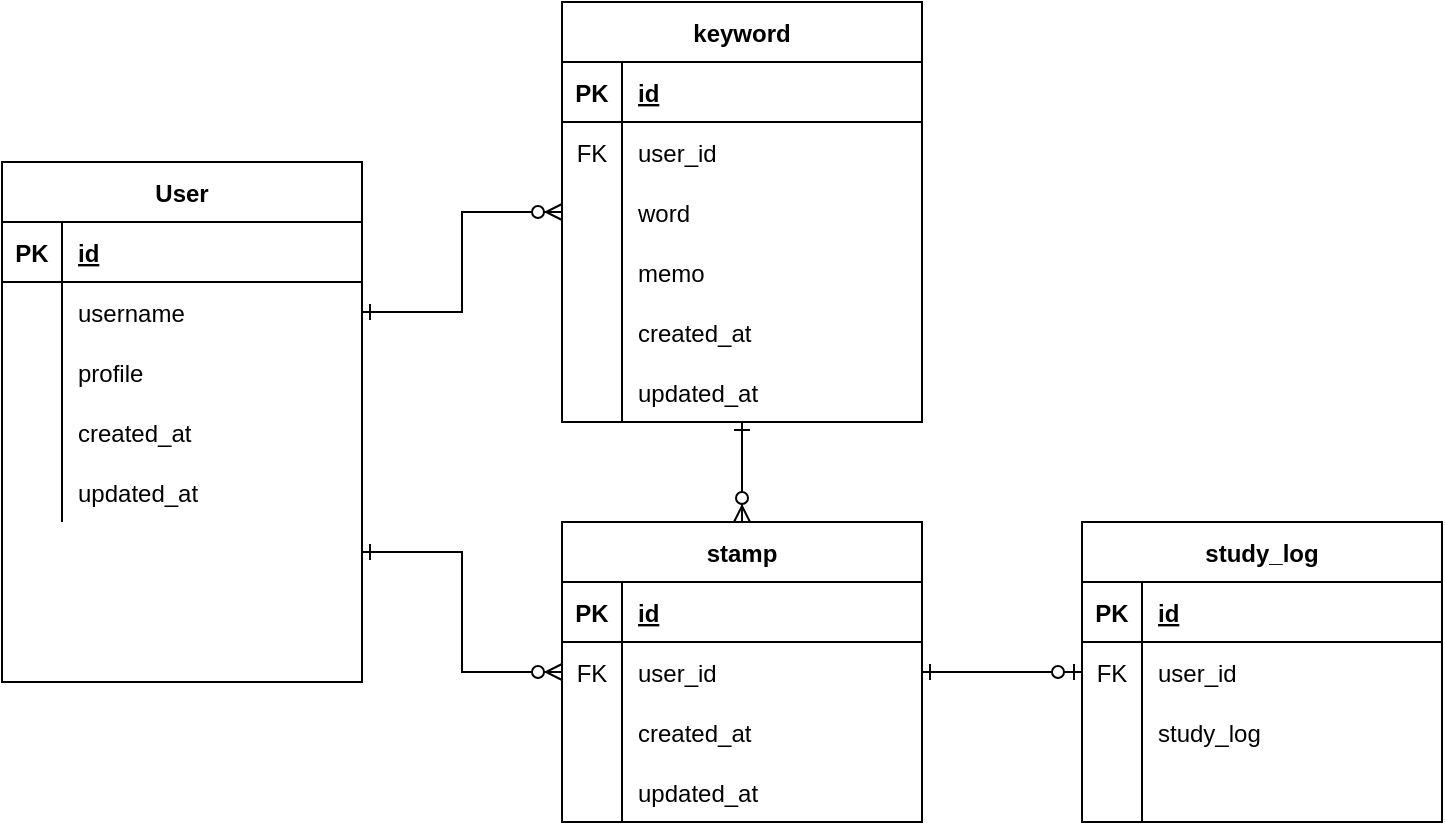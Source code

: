 <mxfile version="13.6.6" type="github" pages="2">
  <diagram name="withAuth" id="9f46799a-70d6-7492-0946-bef42562c5a5">
    <mxGraphModel dx="942" dy="671" grid="1" gridSize="10" guides="1" tooltips="1" connect="1" arrows="1" fold="1" page="1" pageScale="1" pageWidth="1100" pageHeight="850" background="#ffffff" math="0" shadow="0">
      <root>
        <mxCell id="0" />
        <mxCell id="1" parent="0" />
        <mxCell id="xt5QOu1yHXWkYCVmibP5-75" style="edgeStyle=orthogonalEdgeStyle;rounded=0;orthogonalLoop=1;jettySize=auto;html=1;entryX=0.5;entryY=0;entryDx=0;entryDy=0;startArrow=ERone;startFill=0;endArrow=ERzeroToMany;endFill=1;" parent="1" source="a2fp3hkH8mO6RsdTGguM-14" target="a2fp3hkH8mO6RsdTGguM-58" edge="1">
          <mxGeometry relative="1" as="geometry" />
        </mxCell>
        <mxCell id="xt5QOu1yHXWkYCVmibP5-76" style="edgeStyle=orthogonalEdgeStyle;rounded=0;orthogonalLoop=1;jettySize=auto;html=1;entryX=1;entryY=0.5;entryDx=0;entryDy=0;startArrow=ERzeroToMany;startFill=1;endArrow=ERone;endFill=0;" parent="1" source="a2fp3hkH8mO6RsdTGguM-14" target="a2fp3hkH8mO6RsdTGguM-8" edge="1">
          <mxGeometry relative="1" as="geometry" />
        </mxCell>
        <mxCell id="a2fp3hkH8mO6RsdTGguM-14" value="keyword" style="shape=table;startSize=30;container=1;collapsible=1;childLayout=tableLayout;fixedRows=1;rowLines=0;fontStyle=1;align=center;resizeLast=1;" parent="1" vertex="1">
          <mxGeometry x="320" y="220" width="180" height="210" as="geometry" />
        </mxCell>
        <mxCell id="a2fp3hkH8mO6RsdTGguM-15" value="" style="shape=partialRectangle;collapsible=0;dropTarget=0;pointerEvents=0;fillColor=none;top=0;left=0;bottom=1;right=0;points=[[0,0.5],[1,0.5]];portConstraint=eastwest;" parent="a2fp3hkH8mO6RsdTGguM-14" vertex="1">
          <mxGeometry y="30" width="180" height="30" as="geometry" />
        </mxCell>
        <mxCell id="a2fp3hkH8mO6RsdTGguM-16" value="PK" style="shape=partialRectangle;connectable=0;fillColor=none;top=0;left=0;bottom=0;right=0;fontStyle=1;overflow=hidden;" parent="a2fp3hkH8mO6RsdTGguM-15" vertex="1">
          <mxGeometry width="30" height="30" as="geometry" />
        </mxCell>
        <mxCell id="a2fp3hkH8mO6RsdTGguM-17" value="id" style="shape=partialRectangle;connectable=0;fillColor=none;top=0;left=0;bottom=0;right=0;align=left;spacingLeft=6;fontStyle=5;overflow=hidden;" parent="a2fp3hkH8mO6RsdTGguM-15" vertex="1">
          <mxGeometry x="30" width="150" height="30" as="geometry" />
        </mxCell>
        <mxCell id="a2fp3hkH8mO6RsdTGguM-21" value="" style="shape=partialRectangle;collapsible=0;dropTarget=0;pointerEvents=0;fillColor=none;top=0;left=0;bottom=0;right=0;points=[[0,0.5],[1,0.5]];portConstraint=eastwest;" parent="a2fp3hkH8mO6RsdTGguM-14" vertex="1">
          <mxGeometry y="60" width="180" height="30" as="geometry" />
        </mxCell>
        <mxCell id="a2fp3hkH8mO6RsdTGguM-22" value="FK" style="shape=partialRectangle;connectable=0;fillColor=none;top=0;left=0;bottom=0;right=0;editable=1;overflow=hidden;" parent="a2fp3hkH8mO6RsdTGguM-21" vertex="1">
          <mxGeometry width="30" height="30" as="geometry" />
        </mxCell>
        <mxCell id="a2fp3hkH8mO6RsdTGguM-23" value="user_id" style="shape=partialRectangle;connectable=0;fillColor=none;top=0;left=0;bottom=0;right=0;align=left;spacingLeft=6;overflow=hidden;" parent="a2fp3hkH8mO6RsdTGguM-21" vertex="1">
          <mxGeometry x="30" width="150" height="30" as="geometry" />
        </mxCell>
        <mxCell id="a2fp3hkH8mO6RsdTGguM-24" value="" style="shape=partialRectangle;collapsible=0;dropTarget=0;pointerEvents=0;fillColor=none;top=0;left=0;bottom=0;right=0;points=[[0,0.5],[1,0.5]];portConstraint=eastwest;" parent="a2fp3hkH8mO6RsdTGguM-14" vertex="1">
          <mxGeometry y="90" width="180" height="30" as="geometry" />
        </mxCell>
        <mxCell id="a2fp3hkH8mO6RsdTGguM-25" value="" style="shape=partialRectangle;connectable=0;fillColor=none;top=0;left=0;bottom=0;right=0;editable=1;overflow=hidden;" parent="a2fp3hkH8mO6RsdTGguM-24" vertex="1">
          <mxGeometry width="30" height="30" as="geometry" />
        </mxCell>
        <mxCell id="a2fp3hkH8mO6RsdTGguM-26" value="word" style="shape=partialRectangle;connectable=0;fillColor=none;top=0;left=0;bottom=0;right=0;align=left;spacingLeft=6;overflow=hidden;" parent="a2fp3hkH8mO6RsdTGguM-24" vertex="1">
          <mxGeometry x="30" width="150" height="30" as="geometry" />
        </mxCell>
        <mxCell id="xt5QOu1yHXWkYCVmibP5-83" value="" style="shape=partialRectangle;collapsible=0;dropTarget=0;pointerEvents=0;fillColor=none;top=0;left=0;bottom=0;right=0;points=[[0,0.5],[1,0.5]];portConstraint=eastwest;" parent="a2fp3hkH8mO6RsdTGguM-14" vertex="1">
          <mxGeometry y="120" width="180" height="30" as="geometry" />
        </mxCell>
        <mxCell id="xt5QOu1yHXWkYCVmibP5-84" value="" style="shape=partialRectangle;connectable=0;fillColor=none;top=0;left=0;bottom=0;right=0;editable=1;overflow=hidden;" parent="xt5QOu1yHXWkYCVmibP5-83" vertex="1">
          <mxGeometry width="30" height="30" as="geometry" />
        </mxCell>
        <mxCell id="xt5QOu1yHXWkYCVmibP5-85" value="memo" style="shape=partialRectangle;connectable=0;fillColor=none;top=0;left=0;bottom=0;right=0;align=left;spacingLeft=6;overflow=hidden;" parent="xt5QOu1yHXWkYCVmibP5-83" vertex="1">
          <mxGeometry x="30" width="150" height="30" as="geometry" />
        </mxCell>
        <mxCell id="a2fp3hkH8mO6RsdTGguM-18" value="" style="shape=partialRectangle;collapsible=0;dropTarget=0;pointerEvents=0;fillColor=none;top=0;left=0;bottom=0;right=0;points=[[0,0.5],[1,0.5]];portConstraint=eastwest;" parent="a2fp3hkH8mO6RsdTGguM-14" vertex="1">
          <mxGeometry y="150" width="180" height="30" as="geometry" />
        </mxCell>
        <mxCell id="a2fp3hkH8mO6RsdTGguM-19" value="" style="shape=partialRectangle;connectable=0;fillColor=none;top=0;left=0;bottom=0;right=0;editable=1;overflow=hidden;" parent="a2fp3hkH8mO6RsdTGguM-18" vertex="1">
          <mxGeometry width="30" height="30" as="geometry" />
        </mxCell>
        <mxCell id="a2fp3hkH8mO6RsdTGguM-20" value="created_at" style="shape=partialRectangle;connectable=0;fillColor=none;top=0;left=0;bottom=0;right=0;align=left;spacingLeft=6;overflow=hidden;" parent="a2fp3hkH8mO6RsdTGguM-18" vertex="1">
          <mxGeometry x="30" width="150" height="30" as="geometry" />
        </mxCell>
        <mxCell id="a2fp3hkH8mO6RsdTGguM-95" value="" style="shape=partialRectangle;collapsible=0;dropTarget=0;pointerEvents=0;fillColor=none;top=0;left=0;bottom=0;right=0;points=[[0,0.5],[1,0.5]];portConstraint=eastwest;" parent="a2fp3hkH8mO6RsdTGguM-14" vertex="1">
          <mxGeometry y="180" width="180" height="30" as="geometry" />
        </mxCell>
        <mxCell id="a2fp3hkH8mO6RsdTGguM-96" value="" style="shape=partialRectangle;connectable=0;fillColor=none;top=0;left=0;bottom=0;right=0;editable=1;overflow=hidden;" parent="a2fp3hkH8mO6RsdTGguM-95" vertex="1">
          <mxGeometry width="30" height="30" as="geometry" />
        </mxCell>
        <mxCell id="a2fp3hkH8mO6RsdTGguM-97" value="updated_at" style="shape=partialRectangle;connectable=0;fillColor=none;top=0;left=0;bottom=0;right=0;align=left;spacingLeft=6;overflow=hidden;" parent="a2fp3hkH8mO6RsdTGguM-95" vertex="1">
          <mxGeometry x="30" width="150" height="30" as="geometry" />
        </mxCell>
        <mxCell id="a2fp3hkH8mO6RsdTGguM-1" value="User" style="shape=table;startSize=30;container=1;collapsible=1;childLayout=tableLayout;fixedRows=1;rowLines=0;fontStyle=1;align=center;resizeLast=1;" parent="1" vertex="1">
          <mxGeometry x="40" y="300" width="180" height="260" as="geometry" />
        </mxCell>
        <mxCell id="a2fp3hkH8mO6RsdTGguM-2" value="" style="shape=partialRectangle;collapsible=0;dropTarget=0;pointerEvents=0;fillColor=none;top=0;left=0;bottom=1;right=0;points=[[0,0.5],[1,0.5]];portConstraint=eastwest;" parent="a2fp3hkH8mO6RsdTGguM-1" vertex="1">
          <mxGeometry y="30" width="180" height="30" as="geometry" />
        </mxCell>
        <mxCell id="a2fp3hkH8mO6RsdTGguM-3" value="PK" style="shape=partialRectangle;connectable=0;fillColor=none;top=0;left=0;bottom=0;right=0;fontStyle=1;overflow=hidden;" parent="a2fp3hkH8mO6RsdTGguM-2" vertex="1">
          <mxGeometry width="30" height="30" as="geometry" />
        </mxCell>
        <mxCell id="a2fp3hkH8mO6RsdTGguM-4" value="id" style="shape=partialRectangle;connectable=0;fillColor=none;top=0;left=0;bottom=0;right=0;align=left;spacingLeft=6;fontStyle=5;overflow=hidden;" parent="a2fp3hkH8mO6RsdTGguM-2" vertex="1">
          <mxGeometry x="30" width="150" height="30" as="geometry" />
        </mxCell>
        <mxCell id="a2fp3hkH8mO6RsdTGguM-8" value="" style="shape=partialRectangle;collapsible=0;dropTarget=0;pointerEvents=0;fillColor=none;top=0;left=0;bottom=0;right=0;points=[[0,0.5],[1,0.5]];portConstraint=eastwest;" parent="a2fp3hkH8mO6RsdTGguM-1" vertex="1">
          <mxGeometry y="60" width="180" height="30" as="geometry" />
        </mxCell>
        <mxCell id="a2fp3hkH8mO6RsdTGguM-9" value="" style="shape=partialRectangle;connectable=0;fillColor=none;top=0;left=0;bottom=0;right=0;editable=1;overflow=hidden;" parent="a2fp3hkH8mO6RsdTGguM-8" vertex="1">
          <mxGeometry width="30" height="30" as="geometry" />
        </mxCell>
        <mxCell id="a2fp3hkH8mO6RsdTGguM-10" value="username" style="shape=partialRectangle;connectable=0;fillColor=none;top=0;left=0;bottom=0;right=0;align=left;spacingLeft=6;overflow=hidden;" parent="a2fp3hkH8mO6RsdTGguM-8" vertex="1">
          <mxGeometry x="30" width="150" height="30" as="geometry" />
        </mxCell>
        <mxCell id="a2fp3hkH8mO6RsdTGguM-11" value="" style="shape=partialRectangle;collapsible=0;dropTarget=0;pointerEvents=0;fillColor=none;top=0;left=0;bottom=0;right=0;points=[[0,0.5],[1,0.5]];portConstraint=eastwest;" parent="a2fp3hkH8mO6RsdTGguM-1" vertex="1">
          <mxGeometry y="90" width="180" height="30" as="geometry" />
        </mxCell>
        <mxCell id="a2fp3hkH8mO6RsdTGguM-12" value="" style="shape=partialRectangle;connectable=0;fillColor=none;top=0;left=0;bottom=0;right=0;editable=1;overflow=hidden;" parent="a2fp3hkH8mO6RsdTGguM-11" vertex="1">
          <mxGeometry width="30" height="30" as="geometry" />
        </mxCell>
        <mxCell id="a2fp3hkH8mO6RsdTGguM-13" value="profile" style="shape=partialRectangle;connectable=0;fillColor=none;top=0;left=0;bottom=0;right=0;align=left;spacingLeft=6;overflow=hidden;" parent="a2fp3hkH8mO6RsdTGguM-11" vertex="1">
          <mxGeometry x="30" width="150" height="30" as="geometry" />
        </mxCell>
        <mxCell id="a2fp3hkH8mO6RsdTGguM-5" value="" style="shape=partialRectangle;collapsible=0;dropTarget=0;pointerEvents=0;fillColor=none;top=0;left=0;bottom=0;right=0;points=[[0,0.5],[1,0.5]];portConstraint=eastwest;" parent="a2fp3hkH8mO6RsdTGguM-1" vertex="1">
          <mxGeometry y="120" width="180" height="30" as="geometry" />
        </mxCell>
        <mxCell id="a2fp3hkH8mO6RsdTGguM-6" value="" style="shape=partialRectangle;connectable=0;fillColor=none;top=0;left=0;bottom=0;right=0;editable=1;overflow=hidden;" parent="a2fp3hkH8mO6RsdTGguM-5" vertex="1">
          <mxGeometry width="30" height="30" as="geometry" />
        </mxCell>
        <mxCell id="a2fp3hkH8mO6RsdTGguM-7" value="created_at" style="shape=partialRectangle;connectable=0;fillColor=none;top=0;left=0;bottom=0;right=0;align=left;spacingLeft=6;overflow=hidden;" parent="a2fp3hkH8mO6RsdTGguM-5" vertex="1">
          <mxGeometry x="30" width="150" height="30" as="geometry" />
        </mxCell>
        <mxCell id="a2fp3hkH8mO6RsdTGguM-92" value="" style="shape=partialRectangle;collapsible=0;dropTarget=0;pointerEvents=0;fillColor=none;top=0;left=0;bottom=0;right=0;points=[[0,0.5],[1,0.5]];portConstraint=eastwest;" parent="a2fp3hkH8mO6RsdTGguM-1" vertex="1">
          <mxGeometry y="150" width="180" height="30" as="geometry" />
        </mxCell>
        <mxCell id="a2fp3hkH8mO6RsdTGguM-93" value="" style="shape=partialRectangle;connectable=0;fillColor=none;top=0;left=0;bottom=0;right=0;editable=1;overflow=hidden;" parent="a2fp3hkH8mO6RsdTGguM-92" vertex="1">
          <mxGeometry width="30" height="30" as="geometry" />
        </mxCell>
        <mxCell id="a2fp3hkH8mO6RsdTGguM-94" value="updated_at" style="shape=partialRectangle;connectable=0;fillColor=none;top=0;left=0;bottom=0;right=0;align=left;spacingLeft=6;overflow=hidden;" parent="a2fp3hkH8mO6RsdTGguM-92" vertex="1">
          <mxGeometry x="30" width="150" height="30" as="geometry" />
        </mxCell>
        <mxCell id="xt5QOu1yHXWkYCVmibP5-77" style="edgeStyle=orthogonalEdgeStyle;rounded=0;orthogonalLoop=1;jettySize=auto;html=1;entryX=1;entryY=0.75;entryDx=0;entryDy=0;startArrow=ERzeroToMany;startFill=1;endArrow=ERone;endFill=0;" parent="1" source="a2fp3hkH8mO6RsdTGguM-58" target="a2fp3hkH8mO6RsdTGguM-1" edge="1">
          <mxGeometry relative="1" as="geometry" />
        </mxCell>
        <mxCell id="9sxrlfVXcnwWp-qI3nm1-17" value="" style="edgeStyle=orthogonalEdgeStyle;rounded=0;orthogonalLoop=1;jettySize=auto;html=1;startArrow=ERone;startFill=0;endArrow=ERzeroToOne;endFill=1;" edge="1" parent="1" source="a2fp3hkH8mO6RsdTGguM-58" target="9sxrlfVXcnwWp-qI3nm1-1">
          <mxGeometry relative="1" as="geometry" />
        </mxCell>
        <mxCell id="a2fp3hkH8mO6RsdTGguM-58" value="stamp" style="shape=table;startSize=30;container=1;collapsible=1;childLayout=tableLayout;fixedRows=1;rowLines=0;fontStyle=1;align=center;resizeLast=1;" parent="1" vertex="1">
          <mxGeometry x="320" y="480" width="180" height="150" as="geometry" />
        </mxCell>
        <mxCell id="a2fp3hkH8mO6RsdTGguM-59" value="" style="shape=partialRectangle;collapsible=0;dropTarget=0;pointerEvents=0;fillColor=none;top=0;left=0;bottom=1;right=0;points=[[0,0.5],[1,0.5]];portConstraint=eastwest;" parent="a2fp3hkH8mO6RsdTGguM-58" vertex="1">
          <mxGeometry y="30" width="180" height="30" as="geometry" />
        </mxCell>
        <mxCell id="a2fp3hkH8mO6RsdTGguM-60" value="PK" style="shape=partialRectangle;connectable=0;fillColor=none;top=0;left=0;bottom=0;right=0;fontStyle=1;overflow=hidden;" parent="a2fp3hkH8mO6RsdTGguM-59" vertex="1">
          <mxGeometry width="30" height="30" as="geometry" />
        </mxCell>
        <mxCell id="a2fp3hkH8mO6RsdTGguM-61" value="id" style="shape=partialRectangle;connectable=0;fillColor=none;top=0;left=0;bottom=0;right=0;align=left;spacingLeft=6;fontStyle=5;overflow=hidden;" parent="a2fp3hkH8mO6RsdTGguM-59" vertex="1">
          <mxGeometry x="30" width="150" height="30" as="geometry" />
        </mxCell>
        <mxCell id="a2fp3hkH8mO6RsdTGguM-62" value="" style="shape=partialRectangle;collapsible=0;dropTarget=0;pointerEvents=0;fillColor=none;top=0;left=0;bottom=0;right=0;points=[[0,0.5],[1,0.5]];portConstraint=eastwest;" parent="a2fp3hkH8mO6RsdTGguM-58" vertex="1">
          <mxGeometry y="60" width="180" height="30" as="geometry" />
        </mxCell>
        <mxCell id="a2fp3hkH8mO6RsdTGguM-63" value="FK" style="shape=partialRectangle;connectable=0;fillColor=none;top=0;left=0;bottom=0;right=0;editable=1;overflow=hidden;" parent="a2fp3hkH8mO6RsdTGguM-62" vertex="1">
          <mxGeometry width="30" height="30" as="geometry" />
        </mxCell>
        <mxCell id="a2fp3hkH8mO6RsdTGguM-64" value="user_id" style="shape=partialRectangle;connectable=0;fillColor=none;top=0;left=0;bottom=0;right=0;align=left;spacingLeft=6;overflow=hidden;" parent="a2fp3hkH8mO6RsdTGguM-62" vertex="1">
          <mxGeometry x="30" width="150" height="30" as="geometry" />
        </mxCell>
        <mxCell id="xt5QOu1yHXWkYCVmibP5-80" value="" style="shape=partialRectangle;collapsible=0;dropTarget=0;pointerEvents=0;fillColor=none;top=0;left=0;bottom=0;right=0;points=[[0,0.5],[1,0.5]];portConstraint=eastwest;" parent="a2fp3hkH8mO6RsdTGguM-58" vertex="1">
          <mxGeometry y="90" width="180" height="30" as="geometry" />
        </mxCell>
        <mxCell id="xt5QOu1yHXWkYCVmibP5-81" value="" style="shape=partialRectangle;connectable=0;fillColor=none;top=0;left=0;bottom=0;right=0;editable=1;overflow=hidden;" parent="xt5QOu1yHXWkYCVmibP5-80" vertex="1">
          <mxGeometry width="30" height="30" as="geometry" />
        </mxCell>
        <mxCell id="xt5QOu1yHXWkYCVmibP5-82" value="created_at" style="shape=partialRectangle;connectable=0;fillColor=none;top=0;left=0;bottom=0;right=0;align=left;spacingLeft=6;overflow=hidden;" parent="xt5QOu1yHXWkYCVmibP5-80" vertex="1">
          <mxGeometry x="30" width="150" height="30" as="geometry" />
        </mxCell>
        <mxCell id="a2fp3hkH8mO6RsdTGguM-101" value="" style="shape=partialRectangle;collapsible=0;dropTarget=0;pointerEvents=0;fillColor=none;top=0;left=0;bottom=0;right=0;points=[[0,0.5],[1,0.5]];portConstraint=eastwest;" parent="a2fp3hkH8mO6RsdTGguM-58" vertex="1">
          <mxGeometry y="120" width="180" height="30" as="geometry" />
        </mxCell>
        <mxCell id="a2fp3hkH8mO6RsdTGguM-102" value="" style="shape=partialRectangle;connectable=0;fillColor=none;top=0;left=0;bottom=0;right=0;editable=1;overflow=hidden;" parent="a2fp3hkH8mO6RsdTGguM-101" vertex="1">
          <mxGeometry width="30" height="30" as="geometry" />
        </mxCell>
        <mxCell id="a2fp3hkH8mO6RsdTGguM-103" value="updated_at" style="shape=partialRectangle;connectable=0;fillColor=none;top=0;left=0;bottom=0;right=0;align=left;spacingLeft=6;overflow=hidden;" parent="a2fp3hkH8mO6RsdTGguM-101" vertex="1">
          <mxGeometry x="30" width="150" height="30" as="geometry" />
        </mxCell>
        <mxCell id="9sxrlfVXcnwWp-qI3nm1-1" value="study_log" style="shape=table;startSize=30;container=1;collapsible=1;childLayout=tableLayout;fixedRows=1;rowLines=0;fontStyle=1;align=center;resizeLast=1;" vertex="1" parent="1">
          <mxGeometry x="580" y="480" width="180" height="150" as="geometry" />
        </mxCell>
        <mxCell id="9sxrlfVXcnwWp-qI3nm1-2" value="" style="shape=partialRectangle;collapsible=0;dropTarget=0;pointerEvents=0;fillColor=none;top=0;left=0;bottom=1;right=0;points=[[0,0.5],[1,0.5]];portConstraint=eastwest;" vertex="1" parent="9sxrlfVXcnwWp-qI3nm1-1">
          <mxGeometry y="30" width="180" height="30" as="geometry" />
        </mxCell>
        <mxCell id="9sxrlfVXcnwWp-qI3nm1-3" value="PK" style="shape=partialRectangle;connectable=0;fillColor=none;top=0;left=0;bottom=0;right=0;fontStyle=1;overflow=hidden;" vertex="1" parent="9sxrlfVXcnwWp-qI3nm1-2">
          <mxGeometry width="30" height="30" as="geometry" />
        </mxCell>
        <mxCell id="9sxrlfVXcnwWp-qI3nm1-4" value="id" style="shape=partialRectangle;connectable=0;fillColor=none;top=0;left=0;bottom=0;right=0;align=left;spacingLeft=6;fontStyle=5;overflow=hidden;" vertex="1" parent="9sxrlfVXcnwWp-qI3nm1-2">
          <mxGeometry x="30" width="150" height="30" as="geometry" />
        </mxCell>
        <mxCell id="9sxrlfVXcnwWp-qI3nm1-5" value="" style="shape=partialRectangle;collapsible=0;dropTarget=0;pointerEvents=0;fillColor=none;top=0;left=0;bottom=0;right=0;points=[[0,0.5],[1,0.5]];portConstraint=eastwest;" vertex="1" parent="9sxrlfVXcnwWp-qI3nm1-1">
          <mxGeometry y="60" width="180" height="30" as="geometry" />
        </mxCell>
        <mxCell id="9sxrlfVXcnwWp-qI3nm1-6" value="FK" style="shape=partialRectangle;connectable=0;fillColor=none;top=0;left=0;bottom=0;right=0;editable=1;overflow=hidden;" vertex="1" parent="9sxrlfVXcnwWp-qI3nm1-5">
          <mxGeometry width="30" height="30" as="geometry" />
        </mxCell>
        <mxCell id="9sxrlfVXcnwWp-qI3nm1-7" value="user_id" style="shape=partialRectangle;connectable=0;fillColor=none;top=0;left=0;bottom=0;right=0;align=left;spacingLeft=6;overflow=hidden;" vertex="1" parent="9sxrlfVXcnwWp-qI3nm1-5">
          <mxGeometry x="30" width="150" height="30" as="geometry" />
        </mxCell>
        <mxCell id="9sxrlfVXcnwWp-qI3nm1-8" value="" style="shape=partialRectangle;collapsible=0;dropTarget=0;pointerEvents=0;fillColor=none;top=0;left=0;bottom=0;right=0;points=[[0,0.5],[1,0.5]];portConstraint=eastwest;" vertex="1" parent="9sxrlfVXcnwWp-qI3nm1-1">
          <mxGeometry y="90" width="180" height="30" as="geometry" />
        </mxCell>
        <mxCell id="9sxrlfVXcnwWp-qI3nm1-9" value="" style="shape=partialRectangle;connectable=0;fillColor=none;top=0;left=0;bottom=0;right=0;editable=1;overflow=hidden;" vertex="1" parent="9sxrlfVXcnwWp-qI3nm1-8">
          <mxGeometry width="30" height="30" as="geometry" />
        </mxCell>
        <mxCell id="9sxrlfVXcnwWp-qI3nm1-10" value="study_log" style="shape=partialRectangle;connectable=0;fillColor=none;top=0;left=0;bottom=0;right=0;align=left;spacingLeft=6;overflow=hidden;" vertex="1" parent="9sxrlfVXcnwWp-qI3nm1-8">
          <mxGeometry x="30" width="150" height="30" as="geometry" />
        </mxCell>
        <mxCell id="9sxrlfVXcnwWp-qI3nm1-14" value="" style="shape=partialRectangle;collapsible=0;dropTarget=0;pointerEvents=0;fillColor=none;top=0;left=0;bottom=0;right=0;points=[[0,0.5],[1,0.5]];portConstraint=eastwest;" vertex="1" parent="9sxrlfVXcnwWp-qI3nm1-1">
          <mxGeometry y="120" width="180" height="30" as="geometry" />
        </mxCell>
        <mxCell id="9sxrlfVXcnwWp-qI3nm1-15" value="" style="shape=partialRectangle;connectable=0;fillColor=none;top=0;left=0;bottom=0;right=0;editable=1;overflow=hidden;" vertex="1" parent="9sxrlfVXcnwWp-qI3nm1-14">
          <mxGeometry width="30" height="30" as="geometry" />
        </mxCell>
        <mxCell id="9sxrlfVXcnwWp-qI3nm1-16" value="" style="shape=partialRectangle;connectable=0;fillColor=none;top=0;left=0;bottom=0;right=0;align=left;spacingLeft=6;overflow=hidden;" vertex="1" parent="9sxrlfVXcnwWp-qI3nm1-14">
          <mxGeometry x="30" width="150" height="30" as="geometry" />
        </mxCell>
      </root>
    </mxGraphModel>
  </diagram>
  <diagram id="JrxzzOwyLyS7f0KxbFD1" name="withoutUser">
    <mxGraphModel dx="942" dy="671" grid="1" gridSize="10" guides="1" tooltips="1" connect="1" arrows="1" fold="1" page="1" pageScale="1" pageWidth="827" pageHeight="1169" math="0" shadow="0">
      <root>
        <mxCell id="rOm_fM60xgRdXDoU5IXp-0" />
        <mxCell id="rOm_fM60xgRdXDoU5IXp-1" parent="rOm_fM60xgRdXDoU5IXp-0" />
        <mxCell id="0mZ8gtlZIRInJMmpmpjk-0" style="edgeStyle=orthogonalEdgeStyle;rounded=0;orthogonalLoop=1;jettySize=auto;html=1;entryX=0;entryY=0.5;entryDx=0;entryDy=0;startArrow=ERoneToMany;startFill=0;endArrow=ERone;endFill=0;" parent="rOm_fM60xgRdXDoU5IXp-1" source="0mZ8gtlZIRInJMmpmpjk-1" target="0mZ8gtlZIRInJMmpmpjk-27" edge="1">
          <mxGeometry relative="1" as="geometry">
            <Array as="points">
              <mxPoint x="434" y="365" />
              <mxPoint x="434" y="365" />
            </Array>
          </mxGeometry>
        </mxCell>
        <mxCell id="0mZ8gtlZIRInJMmpmpjk-1" value="keyword" style="shape=table;startSize=30;container=1;collapsible=1;childLayout=tableLayout;fixedRows=1;rowLines=0;fontStyle=1;align=center;resizeLast=1;" parent="rOm_fM60xgRdXDoU5IXp-1" vertex="1">
          <mxGeometry x="194" y="260" width="180" height="180" as="geometry" />
        </mxCell>
        <mxCell id="0mZ8gtlZIRInJMmpmpjk-2" value="" style="shape=partialRectangle;collapsible=0;dropTarget=0;pointerEvents=0;fillColor=none;top=0;left=0;bottom=1;right=0;points=[[0,0.5],[1,0.5]];portConstraint=eastwest;" parent="0mZ8gtlZIRInJMmpmpjk-1" vertex="1">
          <mxGeometry y="30" width="180" height="30" as="geometry" />
        </mxCell>
        <mxCell id="0mZ8gtlZIRInJMmpmpjk-3" value="PK" style="shape=partialRectangle;connectable=0;fillColor=none;top=0;left=0;bottom=0;right=0;fontStyle=1;overflow=hidden;" parent="0mZ8gtlZIRInJMmpmpjk-2" vertex="1">
          <mxGeometry width="30" height="30" as="geometry" />
        </mxCell>
        <mxCell id="0mZ8gtlZIRInJMmpmpjk-4" value="id" style="shape=partialRectangle;connectable=0;fillColor=none;top=0;left=0;bottom=0;right=0;align=left;spacingLeft=6;fontStyle=5;overflow=hidden;" parent="0mZ8gtlZIRInJMmpmpjk-2" vertex="1">
          <mxGeometry x="30" width="150" height="30" as="geometry" />
        </mxCell>
        <mxCell id="0mZ8gtlZIRInJMmpmpjk-8" value="" style="shape=partialRectangle;collapsible=0;dropTarget=0;pointerEvents=0;fillColor=none;top=0;left=0;bottom=0;right=0;points=[[0,0.5],[1,0.5]];portConstraint=eastwest;" parent="0mZ8gtlZIRInJMmpmpjk-1" vertex="1">
          <mxGeometry y="60" width="180" height="30" as="geometry" />
        </mxCell>
        <mxCell id="0mZ8gtlZIRInJMmpmpjk-9" value="" style="shape=partialRectangle;connectable=0;fillColor=none;top=0;left=0;bottom=0;right=0;editable=1;overflow=hidden;" parent="0mZ8gtlZIRInJMmpmpjk-8" vertex="1">
          <mxGeometry width="30" height="30" as="geometry" />
        </mxCell>
        <mxCell id="0mZ8gtlZIRInJMmpmpjk-10" value="word" style="shape=partialRectangle;connectable=0;fillColor=none;top=0;left=0;bottom=0;right=0;align=left;spacingLeft=6;overflow=hidden;" parent="0mZ8gtlZIRInJMmpmpjk-8" vertex="1">
          <mxGeometry x="30" width="150" height="30" as="geometry" />
        </mxCell>
        <mxCell id="0mZ8gtlZIRInJMmpmpjk-11" value="" style="shape=partialRectangle;collapsible=0;dropTarget=0;pointerEvents=0;fillColor=none;top=0;left=0;bottom=0;right=0;points=[[0,0.5],[1,0.5]];portConstraint=eastwest;" parent="0mZ8gtlZIRInJMmpmpjk-1" vertex="1">
          <mxGeometry y="90" width="180" height="30" as="geometry" />
        </mxCell>
        <mxCell id="0mZ8gtlZIRInJMmpmpjk-12" value="" style="shape=partialRectangle;connectable=0;fillColor=none;top=0;left=0;bottom=0;right=0;editable=1;overflow=hidden;" parent="0mZ8gtlZIRInJMmpmpjk-11" vertex="1">
          <mxGeometry width="30" height="30" as="geometry" />
        </mxCell>
        <mxCell id="0mZ8gtlZIRInJMmpmpjk-13" value="memo" style="shape=partialRectangle;connectable=0;fillColor=none;top=0;left=0;bottom=0;right=0;align=left;spacingLeft=6;overflow=hidden;" parent="0mZ8gtlZIRInJMmpmpjk-11" vertex="1">
          <mxGeometry x="30" width="150" height="30" as="geometry" />
        </mxCell>
        <mxCell id="0mZ8gtlZIRInJMmpmpjk-14" value="" style="shape=partialRectangle;collapsible=0;dropTarget=0;pointerEvents=0;fillColor=none;top=0;left=0;bottom=0;right=0;points=[[0,0.5],[1,0.5]];portConstraint=eastwest;" parent="0mZ8gtlZIRInJMmpmpjk-1" vertex="1">
          <mxGeometry y="120" width="180" height="30" as="geometry" />
        </mxCell>
        <mxCell id="0mZ8gtlZIRInJMmpmpjk-15" value="" style="shape=partialRectangle;connectable=0;fillColor=none;top=0;left=0;bottom=0;right=0;editable=1;overflow=hidden;" parent="0mZ8gtlZIRInJMmpmpjk-14" vertex="1">
          <mxGeometry width="30" height="30" as="geometry" />
        </mxCell>
        <mxCell id="0mZ8gtlZIRInJMmpmpjk-16" value="created_at" style="shape=partialRectangle;connectable=0;fillColor=none;top=0;left=0;bottom=0;right=0;align=left;spacingLeft=6;overflow=hidden;" parent="0mZ8gtlZIRInJMmpmpjk-14" vertex="1">
          <mxGeometry x="30" width="150" height="30" as="geometry" />
        </mxCell>
        <mxCell id="0mZ8gtlZIRInJMmpmpjk-17" value="" style="shape=partialRectangle;collapsible=0;dropTarget=0;pointerEvents=0;fillColor=none;top=0;left=0;bottom=0;right=0;points=[[0,0.5],[1,0.5]];portConstraint=eastwest;" parent="0mZ8gtlZIRInJMmpmpjk-1" vertex="1">
          <mxGeometry y="150" width="180" height="30" as="geometry" />
        </mxCell>
        <mxCell id="0mZ8gtlZIRInJMmpmpjk-18" value="" style="shape=partialRectangle;connectable=0;fillColor=none;top=0;left=0;bottom=0;right=0;editable=1;overflow=hidden;" parent="0mZ8gtlZIRInJMmpmpjk-17" vertex="1">
          <mxGeometry width="30" height="30" as="geometry" />
        </mxCell>
        <mxCell id="0mZ8gtlZIRInJMmpmpjk-19" value="updated_at" style="shape=partialRectangle;connectable=0;fillColor=none;top=0;left=0;bottom=0;right=0;align=left;spacingLeft=6;overflow=hidden;" parent="0mZ8gtlZIRInJMmpmpjk-17" vertex="1">
          <mxGeometry x="30" width="150" height="30" as="geometry" />
        </mxCell>
        <mxCell id="0mZ8gtlZIRInJMmpmpjk-20" value="stamp" style="shape=table;startSize=30;container=1;collapsible=1;childLayout=tableLayout;fixedRows=1;rowLines=0;fontStyle=1;align=center;resizeLast=1;" parent="rOm_fM60xgRdXDoU5IXp-1" vertex="1">
          <mxGeometry x="454" y="260" width="180" height="180" as="geometry" />
        </mxCell>
        <mxCell id="0mZ8gtlZIRInJMmpmpjk-21" value="" style="shape=partialRectangle;collapsible=0;dropTarget=0;pointerEvents=0;fillColor=none;top=0;left=0;bottom=1;right=0;points=[[0,0.5],[1,0.5]];portConstraint=eastwest;" parent="0mZ8gtlZIRInJMmpmpjk-20" vertex="1">
          <mxGeometry y="30" width="180" height="30" as="geometry" />
        </mxCell>
        <mxCell id="0mZ8gtlZIRInJMmpmpjk-22" value="PK" style="shape=partialRectangle;connectable=0;fillColor=none;top=0;left=0;bottom=0;right=0;fontStyle=1;overflow=hidden;" parent="0mZ8gtlZIRInJMmpmpjk-21" vertex="1">
          <mxGeometry width="30" height="30" as="geometry" />
        </mxCell>
        <mxCell id="0mZ8gtlZIRInJMmpmpjk-23" value="id" style="shape=partialRectangle;connectable=0;fillColor=none;top=0;left=0;bottom=0;right=0;align=left;spacingLeft=6;fontStyle=5;overflow=hidden;" parent="0mZ8gtlZIRInJMmpmpjk-21" vertex="1">
          <mxGeometry x="30" width="150" height="30" as="geometry" />
        </mxCell>
        <mxCell id="0mZ8gtlZIRInJMmpmpjk-24" value="" style="shape=partialRectangle;collapsible=0;dropTarget=0;pointerEvents=0;fillColor=none;top=0;left=0;bottom=0;right=0;points=[[0,0.5],[1,0.5]];portConstraint=eastwest;" parent="0mZ8gtlZIRInJMmpmpjk-20" vertex="1">
          <mxGeometry y="60" width="180" height="30" as="geometry" />
        </mxCell>
        <mxCell id="0mZ8gtlZIRInJMmpmpjk-25" value="FK" style="shape=partialRectangle;connectable=0;fillColor=none;top=0;left=0;bottom=0;right=0;editable=1;overflow=hidden;" parent="0mZ8gtlZIRInJMmpmpjk-24" vertex="1">
          <mxGeometry width="30" height="30" as="geometry" />
        </mxCell>
        <mxCell id="0mZ8gtlZIRInJMmpmpjk-26" value="user_id" style="shape=partialRectangle;connectable=0;fillColor=none;top=0;left=0;bottom=0;right=0;align=left;spacingLeft=6;overflow=hidden;" parent="0mZ8gtlZIRInJMmpmpjk-24" vertex="1">
          <mxGeometry x="30" width="150" height="30" as="geometry" />
        </mxCell>
        <mxCell id="0mZ8gtlZIRInJMmpmpjk-27" value="" style="shape=partialRectangle;collapsible=0;dropTarget=0;pointerEvents=0;fillColor=none;top=0;left=0;bottom=0;right=0;points=[[0,0.5],[1,0.5]];portConstraint=eastwest;" parent="0mZ8gtlZIRInJMmpmpjk-20" vertex="1">
          <mxGeometry y="90" width="180" height="30" as="geometry" />
        </mxCell>
        <mxCell id="0mZ8gtlZIRInJMmpmpjk-28" value="" style="shape=partialRectangle;connectable=0;fillColor=none;top=0;left=0;bottom=0;right=0;editable=1;overflow=hidden;" parent="0mZ8gtlZIRInJMmpmpjk-27" vertex="1">
          <mxGeometry width="30" height="30" as="geometry" />
        </mxCell>
        <mxCell id="0mZ8gtlZIRInJMmpmpjk-29" value="study_log" style="shape=partialRectangle;connectable=0;fillColor=none;top=0;left=0;bottom=0;right=0;align=left;spacingLeft=6;overflow=hidden;" parent="0mZ8gtlZIRInJMmpmpjk-27" vertex="1">
          <mxGeometry x="30" width="150" height="30" as="geometry" />
        </mxCell>
        <mxCell id="0mZ8gtlZIRInJMmpmpjk-30" value="" style="shape=partialRectangle;collapsible=0;dropTarget=0;pointerEvents=0;fillColor=none;top=0;left=0;bottom=0;right=0;points=[[0,0.5],[1,0.5]];portConstraint=eastwest;" parent="0mZ8gtlZIRInJMmpmpjk-20" vertex="1">
          <mxGeometry y="120" width="180" height="30" as="geometry" />
        </mxCell>
        <mxCell id="0mZ8gtlZIRInJMmpmpjk-31" value="" style="shape=partialRectangle;connectable=0;fillColor=none;top=0;left=0;bottom=0;right=0;editable=1;overflow=hidden;" parent="0mZ8gtlZIRInJMmpmpjk-30" vertex="1">
          <mxGeometry width="30" height="30" as="geometry" />
        </mxCell>
        <mxCell id="0mZ8gtlZIRInJMmpmpjk-32" value="created_at" style="shape=partialRectangle;connectable=0;fillColor=none;top=0;left=0;bottom=0;right=0;align=left;spacingLeft=6;overflow=hidden;" parent="0mZ8gtlZIRInJMmpmpjk-30" vertex="1">
          <mxGeometry x="30" width="150" height="30" as="geometry" />
        </mxCell>
        <mxCell id="0mZ8gtlZIRInJMmpmpjk-33" value="" style="shape=partialRectangle;collapsible=0;dropTarget=0;pointerEvents=0;fillColor=none;top=0;left=0;bottom=0;right=0;points=[[0,0.5],[1,0.5]];portConstraint=eastwest;" parent="0mZ8gtlZIRInJMmpmpjk-20" vertex="1">
          <mxGeometry y="150" width="180" height="30" as="geometry" />
        </mxCell>
        <mxCell id="0mZ8gtlZIRInJMmpmpjk-34" value="" style="shape=partialRectangle;connectable=0;fillColor=none;top=0;left=0;bottom=0;right=0;editable=1;overflow=hidden;" parent="0mZ8gtlZIRInJMmpmpjk-33" vertex="1">
          <mxGeometry width="30" height="30" as="geometry" />
        </mxCell>
        <mxCell id="0mZ8gtlZIRInJMmpmpjk-35" value="updated_at" style="shape=partialRectangle;connectable=0;fillColor=none;top=0;left=0;bottom=0;right=0;align=left;spacingLeft=6;overflow=hidden;" parent="0mZ8gtlZIRInJMmpmpjk-33" vertex="1">
          <mxGeometry x="30" width="150" height="30" as="geometry" />
        </mxCell>
      </root>
    </mxGraphModel>
  </diagram>
</mxfile>
